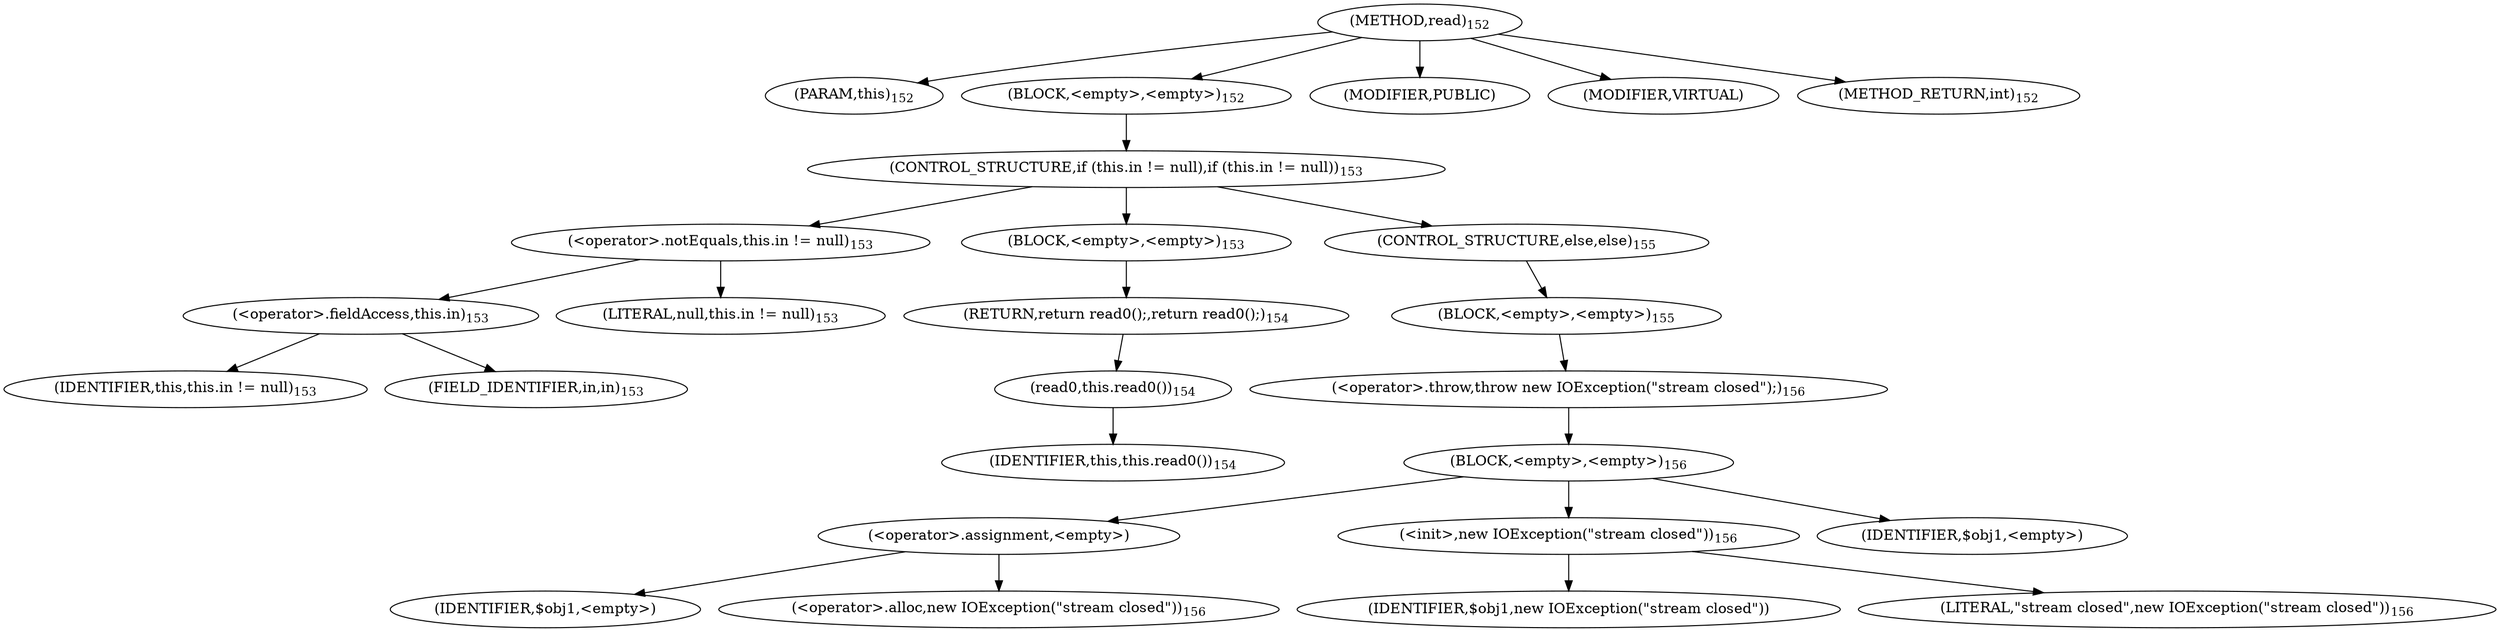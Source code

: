 digraph "read" {  
"484" [label = <(METHOD,read)<SUB>152</SUB>> ]
"12" [label = <(PARAM,this)<SUB>152</SUB>> ]
"485" [label = <(BLOCK,&lt;empty&gt;,&lt;empty&gt;)<SUB>152</SUB>> ]
"486" [label = <(CONTROL_STRUCTURE,if (this.in != null),if (this.in != null))<SUB>153</SUB>> ]
"487" [label = <(&lt;operator&gt;.notEquals,this.in != null)<SUB>153</SUB>> ]
"488" [label = <(&lt;operator&gt;.fieldAccess,this.in)<SUB>153</SUB>> ]
"11" [label = <(IDENTIFIER,this,this.in != null)<SUB>153</SUB>> ]
"489" [label = <(FIELD_IDENTIFIER,in,in)<SUB>153</SUB>> ]
"490" [label = <(LITERAL,null,this.in != null)<SUB>153</SUB>> ]
"491" [label = <(BLOCK,&lt;empty&gt;,&lt;empty&gt;)<SUB>153</SUB>> ]
"492" [label = <(RETURN,return read0();,return read0();)<SUB>154</SUB>> ]
"493" [label = <(read0,this.read0())<SUB>154</SUB>> ]
"13" [label = <(IDENTIFIER,this,this.read0())<SUB>154</SUB>> ]
"494" [label = <(CONTROL_STRUCTURE,else,else)<SUB>155</SUB>> ]
"495" [label = <(BLOCK,&lt;empty&gt;,&lt;empty&gt;)<SUB>155</SUB>> ]
"496" [label = <(&lt;operator&gt;.throw,throw new IOException(&quot;stream closed&quot;);)<SUB>156</SUB>> ]
"497" [label = <(BLOCK,&lt;empty&gt;,&lt;empty&gt;)<SUB>156</SUB>> ]
"498" [label = <(&lt;operator&gt;.assignment,&lt;empty&gt;)> ]
"499" [label = <(IDENTIFIER,$obj1,&lt;empty&gt;)> ]
"500" [label = <(&lt;operator&gt;.alloc,new IOException(&quot;stream closed&quot;))<SUB>156</SUB>> ]
"501" [label = <(&lt;init&gt;,new IOException(&quot;stream closed&quot;))<SUB>156</SUB>> ]
"502" [label = <(IDENTIFIER,$obj1,new IOException(&quot;stream closed&quot;))> ]
"503" [label = <(LITERAL,&quot;stream closed&quot;,new IOException(&quot;stream closed&quot;))<SUB>156</SUB>> ]
"504" [label = <(IDENTIFIER,$obj1,&lt;empty&gt;)> ]
"505" [label = <(MODIFIER,PUBLIC)> ]
"506" [label = <(MODIFIER,VIRTUAL)> ]
"507" [label = <(METHOD_RETURN,int)<SUB>152</SUB>> ]
  "484" -> "12" 
  "484" -> "485" 
  "484" -> "505" 
  "484" -> "506" 
  "484" -> "507" 
  "485" -> "486" 
  "486" -> "487" 
  "486" -> "491" 
  "486" -> "494" 
  "487" -> "488" 
  "487" -> "490" 
  "488" -> "11" 
  "488" -> "489" 
  "491" -> "492" 
  "492" -> "493" 
  "493" -> "13" 
  "494" -> "495" 
  "495" -> "496" 
  "496" -> "497" 
  "497" -> "498" 
  "497" -> "501" 
  "497" -> "504" 
  "498" -> "499" 
  "498" -> "500" 
  "501" -> "502" 
  "501" -> "503" 
}

